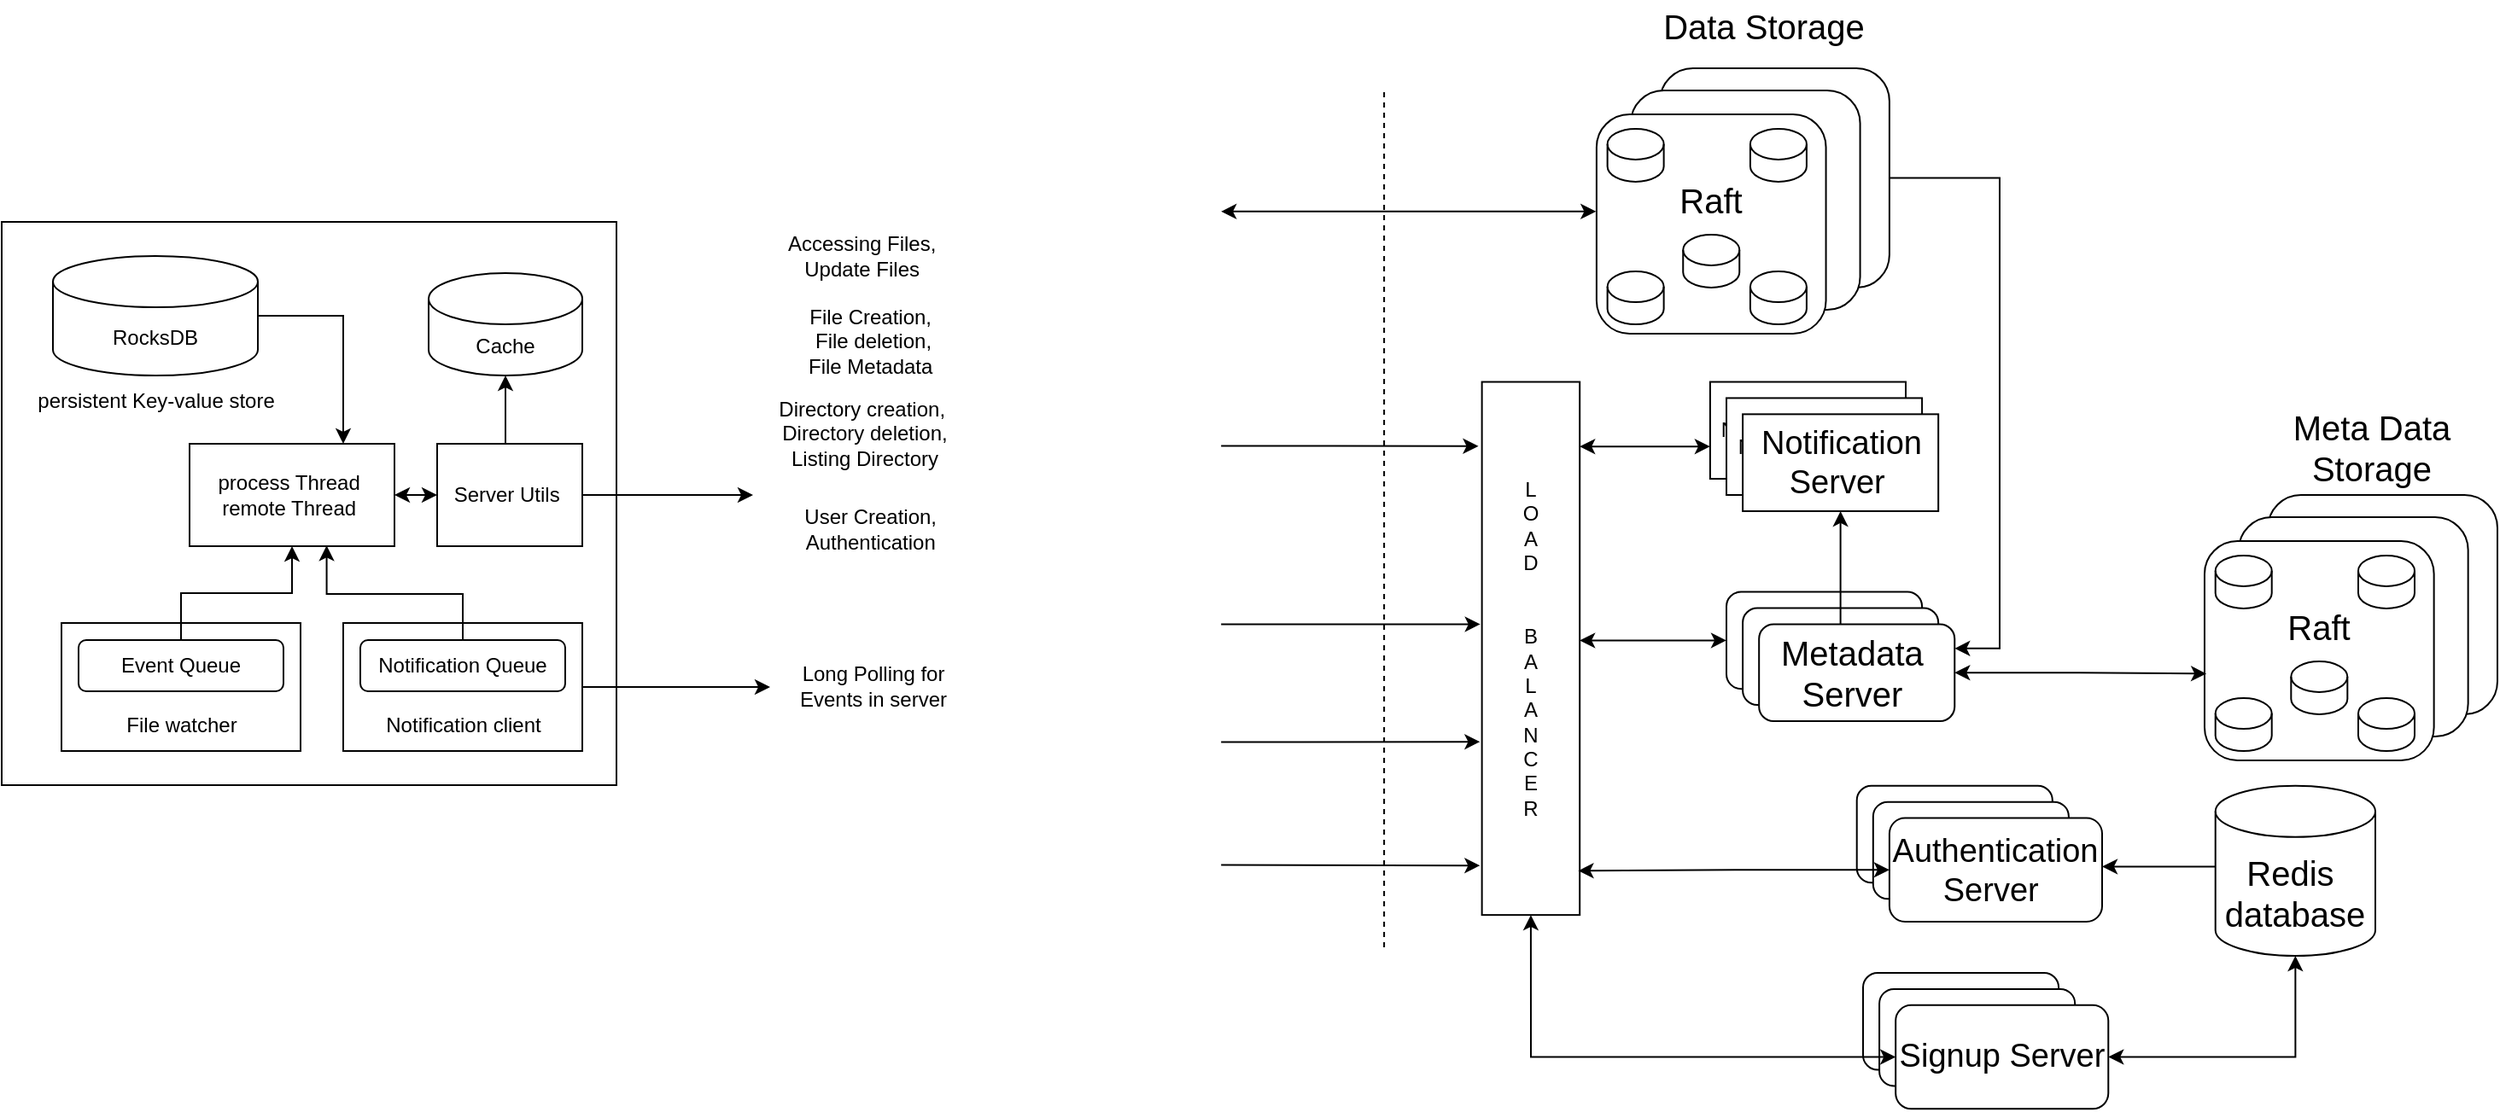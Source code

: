 <mxfile version="26.0.16">
  <diagram name="Page-1" id="bNkM6R-N0ssAOY50iF0S">
    <mxGraphModel dx="2670" dy="952" grid="1" gridSize="10" guides="1" tooltips="1" connect="1" arrows="1" fold="1" page="1" pageScale="1" pageWidth="850" pageHeight="1100" math="0" shadow="0">
      <root>
        <mxCell id="0" />
        <mxCell id="1" parent="0" />
        <mxCell id="1btQqyBYPSRcOoSG0rmQ-140" value="" style="rounded=0;whiteSpace=wrap;html=1;" parent="1" vertex="1">
          <mxGeometry x="-600" y="450" width="360" height="330" as="geometry" />
        </mxCell>
        <mxCell id="1btQqyBYPSRcOoSG0rmQ-121" value="Cache" style="shape=cylinder3;whiteSpace=wrap;html=1;boundedLbl=1;backgroundOutline=1;size=15;" parent="1" vertex="1">
          <mxGeometry x="-350" y="480" width="90" height="60" as="geometry" />
        </mxCell>
        <mxCell id="1btQqyBYPSRcOoSG0rmQ-143" value="" style="edgeStyle=orthogonalEdgeStyle;rounded=0;orthogonalLoop=1;jettySize=auto;html=1;entryX=0.75;entryY=0;entryDx=0;entryDy=0;" parent="1" source="1btQqyBYPSRcOoSG0rmQ-122" target="1btQqyBYPSRcOoSG0rmQ-136" edge="1">
          <mxGeometry relative="1" as="geometry">
            <Array as="points">
              <mxPoint x="-400" y="505" />
            </Array>
          </mxGeometry>
        </mxCell>
        <mxCell id="1btQqyBYPSRcOoSG0rmQ-122" value="RocksDB" style="shape=cylinder3;whiteSpace=wrap;html=1;boundedLbl=1;backgroundOutline=1;size=15;" parent="1" vertex="1">
          <mxGeometry x="-570" y="470" width="120" height="70" as="geometry" />
        </mxCell>
        <mxCell id="1btQqyBYPSRcOoSG0rmQ-123" value="persistent Key-value store" style="text;html=1;align=center;verticalAlign=middle;resizable=0;points=[];autosize=1;strokeColor=none;fillColor=none;" parent="1" vertex="1">
          <mxGeometry x="-590" y="540" width="160" height="30" as="geometry" />
        </mxCell>
        <mxCell id="1btQqyBYPSRcOoSG0rmQ-149" value="" style="edgeStyle=orthogonalEdgeStyle;rounded=0;orthogonalLoop=1;jettySize=auto;html=1;" parent="1" source="1btQqyBYPSRcOoSG0rmQ-124" edge="1">
          <mxGeometry relative="1" as="geometry">
            <mxPoint x="-150" y="722.5" as="targetPoint" />
          </mxGeometry>
        </mxCell>
        <mxCell id="1btQqyBYPSRcOoSG0rmQ-124" value="" style="rounded=0;whiteSpace=wrap;html=1;" parent="1" vertex="1">
          <mxGeometry x="-400" y="685" width="140" height="75" as="geometry" />
        </mxCell>
        <mxCell id="1btQqyBYPSRcOoSG0rmQ-125" value="Notification client" style="text;html=1;align=center;verticalAlign=middle;resizable=0;points=[];autosize=1;strokeColor=none;fillColor=none;" parent="1" vertex="1">
          <mxGeometry x="-385" y="730" width="110" height="30" as="geometry" />
        </mxCell>
        <mxCell id="1btQqyBYPSRcOoSG0rmQ-146" value="" style="edgeStyle=orthogonalEdgeStyle;rounded=0;orthogonalLoop=1;jettySize=auto;html=1;entryX=0.669;entryY=0.994;entryDx=0;entryDy=0;entryPerimeter=0;" parent="1" source="1btQqyBYPSRcOoSG0rmQ-129" target="1btQqyBYPSRcOoSG0rmQ-136" edge="1">
          <mxGeometry relative="1" as="geometry">
            <Array as="points">
              <mxPoint x="-330" y="668" />
              <mxPoint x="-410" y="668" />
            </Array>
          </mxGeometry>
        </mxCell>
        <mxCell id="1btQqyBYPSRcOoSG0rmQ-129" value="Notification Queue" style="rounded=1;whiteSpace=wrap;html=1;" parent="1" vertex="1">
          <mxGeometry x="-390" y="695" width="120" height="30" as="geometry" />
        </mxCell>
        <mxCell id="1btQqyBYPSRcOoSG0rmQ-144" value="" style="edgeStyle=orthogonalEdgeStyle;rounded=0;orthogonalLoop=1;jettySize=auto;html=1;" parent="1" source="1btQqyBYPSRcOoSG0rmQ-135" target="1btQqyBYPSRcOoSG0rmQ-121" edge="1">
          <mxGeometry relative="1" as="geometry">
            <Array as="points">
              <mxPoint x="-305" y="570" />
              <mxPoint x="-305" y="570" />
            </Array>
          </mxGeometry>
        </mxCell>
        <mxCell id="1btQqyBYPSRcOoSG0rmQ-151" value="" style="edgeStyle=orthogonalEdgeStyle;rounded=0;orthogonalLoop=1;jettySize=auto;html=1;" parent="1" source="1btQqyBYPSRcOoSG0rmQ-135" edge="1">
          <mxGeometry relative="1" as="geometry">
            <mxPoint x="-160" y="610" as="targetPoint" />
          </mxGeometry>
        </mxCell>
        <mxCell id="1btQqyBYPSRcOoSG0rmQ-135" value="Server Utils&amp;nbsp;" style="rounded=0;whiteSpace=wrap;html=1;" parent="1" vertex="1">
          <mxGeometry x="-345" y="580" width="85" height="60" as="geometry" />
        </mxCell>
        <mxCell id="1btQqyBYPSRcOoSG0rmQ-136" value="process Thread&amp;nbsp;&lt;div&gt;remote Thread&amp;nbsp;&lt;/div&gt;" style="rounded=0;whiteSpace=wrap;html=1;" parent="1" vertex="1">
          <mxGeometry x="-490" y="580" width="120" height="60" as="geometry" />
        </mxCell>
        <mxCell id="1btQqyBYPSRcOoSG0rmQ-137" value="" style="rounded=0;whiteSpace=wrap;html=1;" parent="1" vertex="1">
          <mxGeometry x="-565" y="685" width="140" height="75" as="geometry" />
        </mxCell>
        <mxCell id="1btQqyBYPSRcOoSG0rmQ-138" value="File watcher" style="text;html=1;align=center;verticalAlign=middle;resizable=0;points=[];autosize=1;strokeColor=none;fillColor=none;" parent="1" vertex="1">
          <mxGeometry x="-540" y="730" width="90" height="30" as="geometry" />
        </mxCell>
        <mxCell id="1btQqyBYPSRcOoSG0rmQ-145" value="" style="edgeStyle=orthogonalEdgeStyle;rounded=0;orthogonalLoop=1;jettySize=auto;html=1;" parent="1" source="1btQqyBYPSRcOoSG0rmQ-139" target="1btQqyBYPSRcOoSG0rmQ-136" edge="1">
          <mxGeometry relative="1" as="geometry" />
        </mxCell>
        <mxCell id="1btQqyBYPSRcOoSG0rmQ-139" value="Event Queue" style="rounded=1;whiteSpace=wrap;html=1;" parent="1" vertex="1">
          <mxGeometry x="-555" y="695" width="120" height="30" as="geometry" />
        </mxCell>
        <mxCell id="1btQqyBYPSRcOoSG0rmQ-147" value="" style="endArrow=classic;startArrow=classic;html=1;rounded=0;exitX=1;exitY=0.5;exitDx=0;exitDy=0;entryX=0;entryY=0.5;entryDx=0;entryDy=0;" parent="1" source="1btQqyBYPSRcOoSG0rmQ-136" target="1btQqyBYPSRcOoSG0rmQ-135" edge="1">
          <mxGeometry width="50" height="50" relative="1" as="geometry">
            <mxPoint x="-370" y="690" as="sourcePoint" />
            <mxPoint x="-320" y="640" as="targetPoint" />
          </mxGeometry>
        </mxCell>
        <mxCell id="1btQqyBYPSRcOoSG0rmQ-2" value="L&lt;div&gt;O&lt;/div&gt;&lt;div&gt;A&lt;/div&gt;&lt;div&gt;D&lt;/div&gt;&lt;div&gt;&lt;br&gt;&lt;/div&gt;&lt;div&gt;&lt;br&gt;&lt;/div&gt;&lt;div&gt;B&lt;/div&gt;&lt;div&gt;A&lt;/div&gt;&lt;div&gt;L&lt;/div&gt;&lt;div&gt;A&lt;/div&gt;&lt;div&gt;N&lt;/div&gt;&lt;div&gt;C&lt;/div&gt;&lt;div&gt;E&lt;/div&gt;&lt;div&gt;R&lt;/div&gt;" style="rounded=0;whiteSpace=wrap;html=1;" parent="1" vertex="1">
          <mxGeometry x="266.818" y="543.75" width="57.273" height="312.321" as="geometry" />
        </mxCell>
        <mxCell id="1btQqyBYPSRcOoSG0rmQ-85" value="" style="edgeStyle=orthogonalEdgeStyle;rounded=0;orthogonalLoop=1;jettySize=auto;html=1;endArrow=none;startFill=1;startArrow=classic;" parent="1" source="1btQqyBYPSRcOoSG0rmQ-5" target="1btQqyBYPSRcOoSG0rmQ-7" edge="1">
          <mxGeometry relative="1" as="geometry">
            <Array as="points">
              <mxPoint x="667.727" y="827.679" />
              <mxPoint x="667.727" y="827.679" />
            </Array>
          </mxGeometry>
        </mxCell>
        <mxCell id="1btQqyBYPSRcOoSG0rmQ-7" value="&lt;font style=&quot;font-size: 20px;&quot;&gt;Redis&amp;nbsp;&lt;/font&gt;&lt;div&gt;&lt;font style=&quot;font-size: 20px;&quot;&gt;database&lt;/font&gt;&lt;/div&gt;" style="shape=cylinder3;whiteSpace=wrap;html=1;boundedLbl=1;backgroundOutline=1;size=15;" parent="1" vertex="1">
          <mxGeometry x="696.36" y="780.36" width="93.64" height="99.64" as="geometry" />
        </mxCell>
        <mxCell id="1btQqyBYPSRcOoSG0rmQ-86" value="" style="edgeStyle=orthogonalEdgeStyle;rounded=0;orthogonalLoop=1;jettySize=auto;html=1;startArrow=classic;startFill=1;endArrow=classic;endFill=1;" parent="1" source="1btQqyBYPSRcOoSG0rmQ-15" target="1btQqyBYPSRcOoSG0rmQ-2" edge="1">
          <mxGeometry relative="1" as="geometry">
            <Array as="points">
              <mxPoint x="343.182" y="695.179" />
              <mxPoint x="343.182" y="695.179" />
            </Array>
          </mxGeometry>
        </mxCell>
        <mxCell id="1btQqyBYPSRcOoSG0rmQ-15" value="Metadata&amp;nbsp;&lt;div&gt;Server&amp;nbsp;&lt;/div&gt;" style="rounded=1;whiteSpace=wrap;html=1;" parent="1" vertex="1">
          <mxGeometry x="410" y="666.786" width="114.545" height="56.786" as="geometry" />
        </mxCell>
        <mxCell id="1btQqyBYPSRcOoSG0rmQ-16" value="Metadata&amp;nbsp;&lt;div&gt;Server&amp;nbsp;&lt;/div&gt;" style="rounded=1;whiteSpace=wrap;html=1;" parent="1" vertex="1">
          <mxGeometry x="419.545" y="676.25" width="114.545" height="56.786" as="geometry" />
        </mxCell>
        <mxCell id="1btQqyBYPSRcOoSG0rmQ-82" value="" style="edgeStyle=orthogonalEdgeStyle;rounded=0;orthogonalLoop=1;jettySize=auto;html=1;" parent="1" source="1btQqyBYPSRcOoSG0rmQ-17" target="1btQqyBYPSRcOoSG0rmQ-81" edge="1">
          <mxGeometry relative="1" as="geometry">
            <Array as="points">
              <mxPoint x="476.818" y="666.786" />
              <mxPoint x="476.818" y="666.786" />
            </Array>
          </mxGeometry>
        </mxCell>
        <mxCell id="1btQqyBYPSRcOoSG0rmQ-17" value="&lt;font style=&quot;font-size: 20px;&quot;&gt;Metadata&amp;nbsp;&lt;/font&gt;&lt;div&gt;&lt;font style=&quot;font-size: 20px;&quot;&gt;Server&amp;nbsp;&lt;/font&gt;&lt;/div&gt;" style="rounded=1;whiteSpace=wrap;html=1;" parent="1" vertex="1">
          <mxGeometry x="429.091" y="685.714" width="114.545" height="56.786" as="geometry" />
        </mxCell>
        <mxCell id="1btQqyBYPSRcOoSG0rmQ-83" value="" style="edgeStyle=orthogonalEdgeStyle;rounded=0;orthogonalLoop=1;jettySize=auto;html=1;startArrow=classic;startFill=1;" parent="1" source="1btQqyBYPSRcOoSG0rmQ-78" target="1btQqyBYPSRcOoSG0rmQ-2" edge="1">
          <mxGeometry relative="1" as="geometry">
            <Array as="points">
              <mxPoint x="371.818" y="581.607" />
              <mxPoint x="371.818" y="581.607" />
            </Array>
          </mxGeometry>
        </mxCell>
        <mxCell id="1btQqyBYPSRcOoSG0rmQ-78" value="Notification Server&amp;nbsp;" style="whiteSpace=wrap;html=1;" parent="1" vertex="1">
          <mxGeometry x="400.455" y="543.75" width="114.545" height="56.786" as="geometry" />
        </mxCell>
        <mxCell id="1btQqyBYPSRcOoSG0rmQ-80" value="Notification Server&amp;nbsp;" style="whiteSpace=wrap;html=1;" parent="1" vertex="1">
          <mxGeometry x="410" y="553.214" width="114.545" height="56.786" as="geometry" />
        </mxCell>
        <mxCell id="1btQqyBYPSRcOoSG0rmQ-81" value="&lt;font style=&quot;font-size: 19px;&quot;&gt;Notification Server&amp;nbsp;&lt;/font&gt;" style="whiteSpace=wrap;html=1;" parent="1" vertex="1">
          <mxGeometry x="419.545" y="562.679" width="114.545" height="56.786" as="geometry" />
        </mxCell>
        <mxCell id="1btQqyBYPSRcOoSG0rmQ-107" value="" style="endArrow=none;dashed=1;html=1;rounded=0;" parent="1" edge="1">
          <mxGeometry width="50" height="50" relative="1" as="geometry">
            <mxPoint x="209.545" y="875" as="sourcePoint" />
            <mxPoint x="209.545" y="373.393" as="targetPoint" />
          </mxGeometry>
        </mxCell>
        <mxCell id="1btQqyBYPSRcOoSG0rmQ-109" value="" style="endArrow=classic;html=1;rounded=0;startArrow=classic;startFill=1;" parent="1" edge="1">
          <mxGeometry width="50" height="50" relative="1" as="geometry">
            <mxPoint x="114.091" y="443.921" as="sourcePoint" />
            <mxPoint x="333.636" y="443.921" as="targetPoint" />
          </mxGeometry>
        </mxCell>
        <mxCell id="1btQqyBYPSRcOoSG0rmQ-110" value="Accessing Files,&amp;nbsp;&lt;div&gt;Update Files&amp;nbsp;&lt;/div&gt;" style="text;html=1;align=center;verticalAlign=middle;resizable=0;points=[];autosize=1;strokeColor=none;fillColor=none;" parent="1" vertex="1">
          <mxGeometry x="-149.999" y="449.996" width="110" height="40" as="geometry" />
        </mxCell>
        <mxCell id="1btQqyBYPSRcOoSG0rmQ-111" value="" style="endArrow=classic;html=1;rounded=0;entryX=-0.036;entryY=0.037;entryDx=0;entryDy=0;entryPerimeter=0;" parent="1" edge="1">
          <mxGeometry width="50" height="50" relative="1" as="geometry">
            <mxPoint x="114.091" y="581.229" as="sourcePoint" />
            <mxPoint x="264.756" y="581.427" as="targetPoint" />
            <Array as="points">
              <mxPoint x="180.909" y="581.229" />
            </Array>
          </mxGeometry>
        </mxCell>
        <mxCell id="1btQqyBYPSRcOoSG0rmQ-112" value="Long Polling for&lt;div&gt;&amp;nbsp;Events in server&amp;nbsp;&lt;/div&gt;" style="text;html=1;align=center;verticalAlign=middle;resizable=0;points=[];autosize=1;strokeColor=none;fillColor=none;" parent="1" vertex="1">
          <mxGeometry x="-150" y="702.499" width="120" height="40" as="geometry" />
        </mxCell>
        <mxCell id="1btQqyBYPSRcOoSG0rmQ-113" value="" style="endArrow=classic;html=1;rounded=0;entryX=-0.02;entryY=0.395;entryDx=0;entryDy=0;entryPerimeter=0;" parent="1" edge="1">
          <mxGeometry width="50" height="50" relative="1" as="geometry">
            <mxPoint x="114.091" y="826.779" as="sourcePoint" />
            <mxPoint x="265.673" y="827.111" as="targetPoint" />
          </mxGeometry>
        </mxCell>
        <mxCell id="1btQqyBYPSRcOoSG0rmQ-114" value="User Creation,&amp;nbsp;&lt;div&gt;Authentication&amp;nbsp;&lt;/div&gt;" style="text;html=1;align=center;verticalAlign=middle;resizable=0;points=[];autosize=1;strokeColor=none;fillColor=none;" parent="1" vertex="1">
          <mxGeometry x="-139.999" y="610" width="100" height="40" as="geometry" />
        </mxCell>
        <mxCell id="1btQqyBYPSRcOoSG0rmQ-115" value="" style="endArrow=classic;html=1;rounded=0;entryX=-0.02;entryY=0.675;entryDx=0;entryDy=0;entryPerimeter=0;" parent="1" target="1btQqyBYPSRcOoSG0rmQ-2" edge="1">
          <mxGeometry width="50" height="50" relative="1" as="geometry">
            <mxPoint x="114.091" y="754.804" as="sourcePoint" />
            <mxPoint x="133.182" y="676.25" as="targetPoint" />
          </mxGeometry>
        </mxCell>
        <mxCell id="1btQqyBYPSRcOoSG0rmQ-116" value="Directory creation,&amp;nbsp;&lt;div&gt;Directory deletion,&lt;/div&gt;&lt;div&gt;Listing Directory&lt;/div&gt;" style="text;html=1;align=center;verticalAlign=middle;resizable=0;points=[];autosize=1;strokeColor=none;fillColor=none;" parent="1" vertex="1">
          <mxGeometry x="-155" y="543.751" width="120" height="60" as="geometry" />
        </mxCell>
        <mxCell id="1btQqyBYPSRcOoSG0rmQ-117" value="" style="endArrow=classic;html=1;rounded=0;entryX=-0.02;entryY=0.675;entryDx=0;entryDy=0;entryPerimeter=0;" parent="1" edge="1">
          <mxGeometry width="50" height="50" relative="1" as="geometry">
            <mxPoint x="114.091" y="685.714" as="sourcePoint" />
            <mxPoint x="265.864" y="685.714" as="targetPoint" />
          </mxGeometry>
        </mxCell>
        <mxCell id="1btQqyBYPSRcOoSG0rmQ-118" value="File Creation,&amp;nbsp;&lt;div&gt;File deletion,&lt;/div&gt;&lt;div&gt;File Metadata&amp;nbsp;&lt;/div&gt;" style="text;html=1;align=center;verticalAlign=middle;resizable=0;points=[];autosize=1;strokeColor=none;fillColor=none;" parent="1" vertex="1">
          <mxGeometry x="-139.999" y="490.001" width="100" height="60" as="geometry" />
        </mxCell>
        <mxCell id="kVzqF1qqZUVgiidWQHxq-26" value="" style="group" vertex="1" connectable="0" parent="1">
          <mxGeometry x="689.99" y="610" width="171.5" height="155.46" as="geometry" />
        </mxCell>
        <mxCell id="kVzqF1qqZUVgiidWQHxq-25" value="" style="rounded=1;whiteSpace=wrap;html=1;movable=1;resizable=1;rotatable=1;deletable=1;editable=1;locked=0;connectable=1;" vertex="1" parent="kVzqF1qqZUVgiidWQHxq-26">
          <mxGeometry x="37.17" width="134.33" height="128.5" as="geometry" />
        </mxCell>
        <mxCell id="kVzqF1qqZUVgiidWQHxq-23" value="" style="group" vertex="1" connectable="0" parent="kVzqF1qqZUVgiidWQHxq-26">
          <mxGeometry y="26.96" width="134.33" height="128.5" as="geometry" />
        </mxCell>
        <mxCell id="kVzqF1qqZUVgiidWQHxq-24" value="" style="rounded=1;whiteSpace=wrap;html=1;movable=1;resizable=1;rotatable=1;deletable=1;editable=1;locked=0;connectable=1;" vertex="1" parent="kVzqF1qqZUVgiidWQHxq-23">
          <mxGeometry x="20.01" y="-13.96" width="134.33" height="128.5" as="geometry" />
        </mxCell>
        <mxCell id="kVzqF1qqZUVgiidWQHxq-12" value="" style="rounded=1;whiteSpace=wrap;html=1;movable=1;resizable=1;rotatable=1;deletable=1;editable=1;locked=0;connectable=1;" vertex="1" parent="kVzqF1qqZUVgiidWQHxq-23">
          <mxGeometry width="134.33" height="128.5" as="geometry" />
        </mxCell>
        <mxCell id="kVzqF1qqZUVgiidWQHxq-16" value="" style="shape=cylinder3;whiteSpace=wrap;html=1;boundedLbl=1;backgroundOutline=1;size=9;movable=1;resizable=1;rotatable=1;deletable=1;editable=1;locked=0;connectable=1;" vertex="1" parent="kVzqF1qqZUVgiidWQHxq-23">
          <mxGeometry x="6.37" y="8.5" width="33" height="31" as="geometry" />
        </mxCell>
        <mxCell id="kVzqF1qqZUVgiidWQHxq-17" value="" style="shape=cylinder3;whiteSpace=wrap;html=1;boundedLbl=1;backgroundOutline=1;size=9;movable=1;resizable=1;rotatable=1;deletable=1;editable=1;locked=0;connectable=1;" vertex="1" parent="kVzqF1qqZUVgiidWQHxq-23">
          <mxGeometry x="90.01" y="8.5" width="33" height="31" as="geometry" />
        </mxCell>
        <mxCell id="kVzqF1qqZUVgiidWQHxq-18" value="" style="shape=cylinder3;whiteSpace=wrap;html=1;boundedLbl=1;backgroundOutline=1;size=9;movable=1;resizable=1;rotatable=1;deletable=1;editable=1;locked=0;connectable=1;" vertex="1" parent="kVzqF1qqZUVgiidWQHxq-23">
          <mxGeometry x="90.01" y="92.07" width="33" height="31" as="geometry" />
        </mxCell>
        <mxCell id="kVzqF1qqZUVgiidWQHxq-19" value="" style="shape=cylinder3;whiteSpace=wrap;html=1;boundedLbl=1;backgroundOutline=1;size=9;movable=1;resizable=1;rotatable=1;deletable=1;editable=1;locked=0;connectable=1;" vertex="1" parent="kVzqF1qqZUVgiidWQHxq-23">
          <mxGeometry x="6.37" y="92.07" width="33" height="31" as="geometry" />
        </mxCell>
        <mxCell id="kVzqF1qqZUVgiidWQHxq-20" value="" style="shape=cylinder3;whiteSpace=wrap;html=1;boundedLbl=1;backgroundOutline=1;size=9;movable=1;resizable=1;rotatable=1;deletable=1;editable=1;locked=0;connectable=1;" vertex="1" parent="kVzqF1qqZUVgiidWQHxq-23">
          <mxGeometry x="50.67" y="70.54" width="33" height="31" as="geometry" />
        </mxCell>
        <mxCell id="kVzqF1qqZUVgiidWQHxq-21" value="&lt;font style=&quot;font-size: 20px;&quot;&gt;Raft&lt;/font&gt;" style="text;html=1;align=center;verticalAlign=middle;whiteSpace=wrap;rounded=0;movable=1;resizable=1;rotatable=1;deletable=1;editable=1;locked=0;connectable=1;" vertex="1" parent="kVzqF1qqZUVgiidWQHxq-23">
          <mxGeometry x="37.17" y="35.29" width="60" height="30" as="geometry" />
        </mxCell>
        <mxCell id="kVzqF1qqZUVgiidWQHxq-27" value="" style="group" vertex="1" connectable="0" parent="1">
          <mxGeometry x="333.95" y="360" width="171.5" height="155.46" as="geometry" />
        </mxCell>
        <mxCell id="kVzqF1qqZUVgiidWQHxq-28" value="" style="rounded=1;whiteSpace=wrap;html=1;movable=1;resizable=1;rotatable=1;deletable=1;editable=1;locked=0;connectable=1;" vertex="1" parent="kVzqF1qqZUVgiidWQHxq-27">
          <mxGeometry x="37.17" width="134.33" height="128.5" as="geometry" />
        </mxCell>
        <mxCell id="kVzqF1qqZUVgiidWQHxq-29" value="" style="group" vertex="1" connectable="0" parent="kVzqF1qqZUVgiidWQHxq-27">
          <mxGeometry y="26.96" width="134.33" height="128.5" as="geometry" />
        </mxCell>
        <mxCell id="kVzqF1qqZUVgiidWQHxq-30" value="" style="rounded=1;whiteSpace=wrap;html=1;movable=1;resizable=1;rotatable=1;deletable=1;editable=1;locked=0;connectable=1;" vertex="1" parent="kVzqF1qqZUVgiidWQHxq-29">
          <mxGeometry x="20.01" y="-13.96" width="134.33" height="128.5" as="geometry" />
        </mxCell>
        <mxCell id="kVzqF1qqZUVgiidWQHxq-31" value="" style="rounded=1;whiteSpace=wrap;html=1;movable=1;resizable=1;rotatable=1;deletable=1;editable=1;locked=0;connectable=1;" vertex="1" parent="kVzqF1qqZUVgiidWQHxq-29">
          <mxGeometry width="134.33" height="128.5" as="geometry" />
        </mxCell>
        <mxCell id="kVzqF1qqZUVgiidWQHxq-32" value="" style="shape=cylinder3;whiteSpace=wrap;html=1;boundedLbl=1;backgroundOutline=1;size=9;movable=1;resizable=1;rotatable=1;deletable=1;editable=1;locked=0;connectable=1;" vertex="1" parent="kVzqF1qqZUVgiidWQHxq-29">
          <mxGeometry x="6.37" y="8.5" width="33" height="31" as="geometry" />
        </mxCell>
        <mxCell id="kVzqF1qqZUVgiidWQHxq-33" value="" style="shape=cylinder3;whiteSpace=wrap;html=1;boundedLbl=1;backgroundOutline=1;size=9;movable=1;resizable=1;rotatable=1;deletable=1;editable=1;locked=0;connectable=1;" vertex="1" parent="kVzqF1qqZUVgiidWQHxq-29">
          <mxGeometry x="90.01" y="8.5" width="33" height="31" as="geometry" />
        </mxCell>
        <mxCell id="kVzqF1qqZUVgiidWQHxq-34" value="" style="shape=cylinder3;whiteSpace=wrap;html=1;boundedLbl=1;backgroundOutline=1;size=9;movable=1;resizable=1;rotatable=1;deletable=1;editable=1;locked=0;connectable=1;" vertex="1" parent="kVzqF1qqZUVgiidWQHxq-29">
          <mxGeometry x="90.01" y="92.07" width="33" height="31" as="geometry" />
        </mxCell>
        <mxCell id="kVzqF1qqZUVgiidWQHxq-35" value="" style="shape=cylinder3;whiteSpace=wrap;html=1;boundedLbl=1;backgroundOutline=1;size=9;movable=1;resizable=1;rotatable=1;deletable=1;editable=1;locked=0;connectable=1;" vertex="1" parent="kVzqF1qqZUVgiidWQHxq-29">
          <mxGeometry x="6.37" y="92.07" width="33" height="31" as="geometry" />
        </mxCell>
        <mxCell id="kVzqF1qqZUVgiidWQHxq-36" value="" style="shape=cylinder3;whiteSpace=wrap;html=1;boundedLbl=1;backgroundOutline=1;size=9;movable=1;resizable=1;rotatable=1;deletable=1;editable=1;locked=0;connectable=1;" vertex="1" parent="kVzqF1qqZUVgiidWQHxq-29">
          <mxGeometry x="50.67" y="70.54" width="33" height="31" as="geometry" />
        </mxCell>
        <mxCell id="kVzqF1qqZUVgiidWQHxq-37" value="&lt;font style=&quot;font-size: 20px;&quot;&gt;Raft&lt;/font&gt;" style="text;html=1;align=center;verticalAlign=middle;whiteSpace=wrap;rounded=0;movable=1;resizable=1;rotatable=1;deletable=1;editable=1;locked=0;connectable=1;" vertex="1" parent="kVzqF1qqZUVgiidWQHxq-29">
          <mxGeometry x="37.17" y="35.29" width="60" height="30" as="geometry" />
        </mxCell>
        <mxCell id="kVzqF1qqZUVgiidWQHxq-38" value="&lt;font style=&quot;font-size: 20px;&quot;&gt;Meta Data&lt;br&gt;Storage&lt;/font&gt;" style="text;html=1;align=center;verticalAlign=middle;whiteSpace=wrap;rounded=0;" vertex="1" parent="1">
          <mxGeometry x="715.13" y="566.61" width="146.36" height="30" as="geometry" />
        </mxCell>
        <mxCell id="kVzqF1qqZUVgiidWQHxq-39" value="&lt;font style=&quot;font-size: 20px;&quot;&gt;Data Storage&lt;/font&gt;" style="text;html=1;align=center;verticalAlign=middle;whiteSpace=wrap;rounded=0;" vertex="1" parent="1">
          <mxGeometry x="359.09" y="320" width="146.36" height="30" as="geometry" />
        </mxCell>
        <mxCell id="kVzqF1qqZUVgiidWQHxq-41" value="" style="group" vertex="1" connectable="0" parent="1">
          <mxGeometry x="486.364" y="780.357" width="143.636" height="79.643" as="geometry" />
        </mxCell>
        <mxCell id="1btQqyBYPSRcOoSG0rmQ-3" value="Authentication Server&amp;nbsp;" style="rounded=1;whiteSpace=wrap;html=1;" parent="kVzqF1qqZUVgiidWQHxq-41" vertex="1">
          <mxGeometry width="114.545" height="56.786" as="geometry" />
        </mxCell>
        <mxCell id="1btQqyBYPSRcOoSG0rmQ-4" value="Authentication Server&amp;nbsp;" style="rounded=1;whiteSpace=wrap;html=1;" parent="kVzqF1qqZUVgiidWQHxq-41" vertex="1">
          <mxGeometry x="9.545" y="9.464" width="114.545" height="56.786" as="geometry" />
        </mxCell>
        <mxCell id="1btQqyBYPSRcOoSG0rmQ-5" value="&lt;font style=&quot;font-size: 19px;&quot;&gt;Authentication Server&amp;nbsp;&lt;/font&gt;" style="rounded=1;whiteSpace=wrap;html=1;" parent="kVzqF1qqZUVgiidWQHxq-41" vertex="1">
          <mxGeometry x="19.086" y="18.933" width="124.55" height="60.71" as="geometry" />
        </mxCell>
        <mxCell id="kVzqF1qqZUVgiidWQHxq-42" value="" style="group" vertex="1" connectable="0" parent="1">
          <mxGeometry x="490.004" y="889.997" width="143.636" height="79.643" as="geometry" />
        </mxCell>
        <mxCell id="kVzqF1qqZUVgiidWQHxq-43" value="Authentication Server&amp;nbsp;" style="rounded=1;whiteSpace=wrap;html=1;" vertex="1" parent="kVzqF1qqZUVgiidWQHxq-42">
          <mxGeometry width="114.545" height="56.786" as="geometry" />
        </mxCell>
        <mxCell id="kVzqF1qqZUVgiidWQHxq-44" value="Authentication Server&amp;nbsp;" style="rounded=1;whiteSpace=wrap;html=1;" vertex="1" parent="kVzqF1qqZUVgiidWQHxq-42">
          <mxGeometry x="9.545" y="9.464" width="114.545" height="56.786" as="geometry" />
        </mxCell>
        <mxCell id="kVzqF1qqZUVgiidWQHxq-45" value="&lt;font style=&quot;font-size: 19px;&quot;&gt;Signup Server&lt;/font&gt;" style="rounded=1;whiteSpace=wrap;html=1;" vertex="1" parent="kVzqF1qqZUVgiidWQHxq-42">
          <mxGeometry x="19.086" y="18.933" width="124.55" height="60.71" as="geometry" />
        </mxCell>
        <mxCell id="kVzqF1qqZUVgiidWQHxq-46" style="edgeStyle=orthogonalEdgeStyle;rounded=0;orthogonalLoop=1;jettySize=auto;html=1;entryX=0.5;entryY=1;entryDx=0;entryDy=0;entryPerimeter=0;endArrow=classic;endFill=1;startArrow=classic;startFill=1;" edge="1" parent="1" source="kVzqF1qqZUVgiidWQHxq-45" target="1btQqyBYPSRcOoSG0rmQ-7">
          <mxGeometry relative="1" as="geometry" />
        </mxCell>
        <mxCell id="kVzqF1qqZUVgiidWQHxq-48" style="edgeStyle=orthogonalEdgeStyle;rounded=0;orthogonalLoop=1;jettySize=auto;html=1;entryX=0.5;entryY=1;entryDx=0;entryDy=0;endArrow=classic;endFill=1;startArrow=classic;startFill=1;" edge="1" parent="1" source="kVzqF1qqZUVgiidWQHxq-45" target="1btQqyBYPSRcOoSG0rmQ-2">
          <mxGeometry relative="1" as="geometry" />
        </mxCell>
        <mxCell id="kVzqF1qqZUVgiidWQHxq-49" style="edgeStyle=orthogonalEdgeStyle;rounded=0;orthogonalLoop=1;jettySize=auto;html=1;entryX=0.985;entryY=0.917;entryDx=0;entryDy=0;entryPerimeter=0;startArrow=classic;startFill=1;endArrow=classic;endFill=1;" edge="1" parent="1" source="1btQqyBYPSRcOoSG0rmQ-5" target="1btQqyBYPSRcOoSG0rmQ-2">
          <mxGeometry relative="1" as="geometry">
            <mxPoint x="330" y="829.645" as="targetPoint" />
          </mxGeometry>
        </mxCell>
        <mxCell id="kVzqF1qqZUVgiidWQHxq-52" style="edgeStyle=orthogonalEdgeStyle;rounded=0;orthogonalLoop=1;jettySize=auto;html=1;entryX=1;entryY=0.25;entryDx=0;entryDy=0;" edge="1" parent="1" source="kVzqF1qqZUVgiidWQHxq-28" target="1btQqyBYPSRcOoSG0rmQ-17">
          <mxGeometry relative="1" as="geometry">
            <Array as="points">
              <mxPoint x="570" y="424" />
              <mxPoint x="570" y="700" />
            </Array>
          </mxGeometry>
        </mxCell>
        <mxCell id="kVzqF1qqZUVgiidWQHxq-54" style="edgeStyle=orthogonalEdgeStyle;rounded=0;orthogonalLoop=1;jettySize=auto;html=1;entryX=0.008;entryY=0.605;entryDx=0;entryDy=0;entryPerimeter=0;endArrow=classic;endFill=1;startArrow=classic;startFill=1;" edge="1" parent="1" source="1btQqyBYPSRcOoSG0rmQ-17" target="kVzqF1qqZUVgiidWQHxq-12">
          <mxGeometry relative="1" as="geometry" />
        </mxCell>
      </root>
    </mxGraphModel>
  </diagram>
</mxfile>
